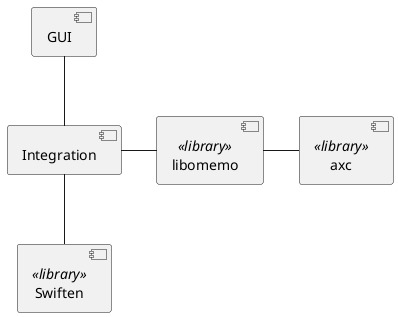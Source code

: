 @startuml
skinparam packageStyle rectangle

[GUI]
[Integration]
[Swiften] <<library>>
[libomemo] <<library>>
[axc] <<library>>

[GUI] -- [Integration]
[Integration] -- [Swiften]
[Integration] - [libomemo]
[libomemo] - [axc]

@enduml

